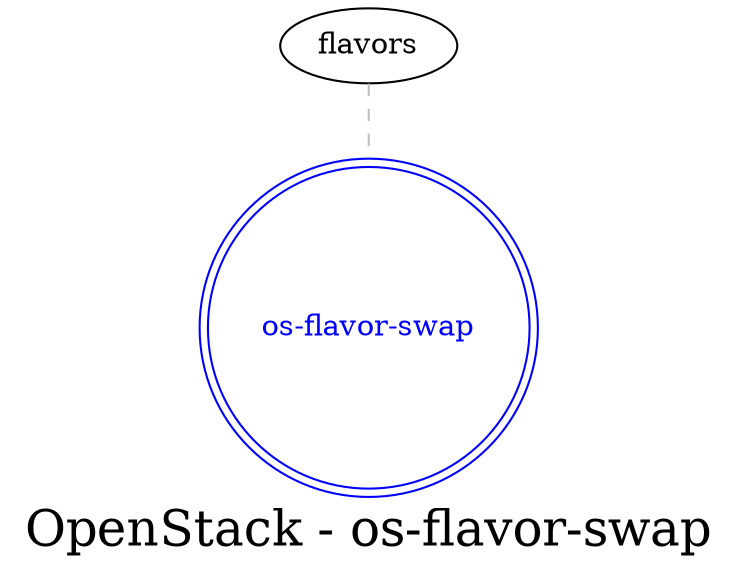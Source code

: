 digraph LexiconGraph {
graph[label="OpenStack - os-flavor-swap", fontsize=24]
splines=true
"os-flavor-swap" [color=blue, fontcolor=blue, shape=doublecircle]
"flavors" -> "os-flavor-swap" [color=grey, fontcolor=grey, arrowhead=none, arrowtail=none, style=dashed]
}
